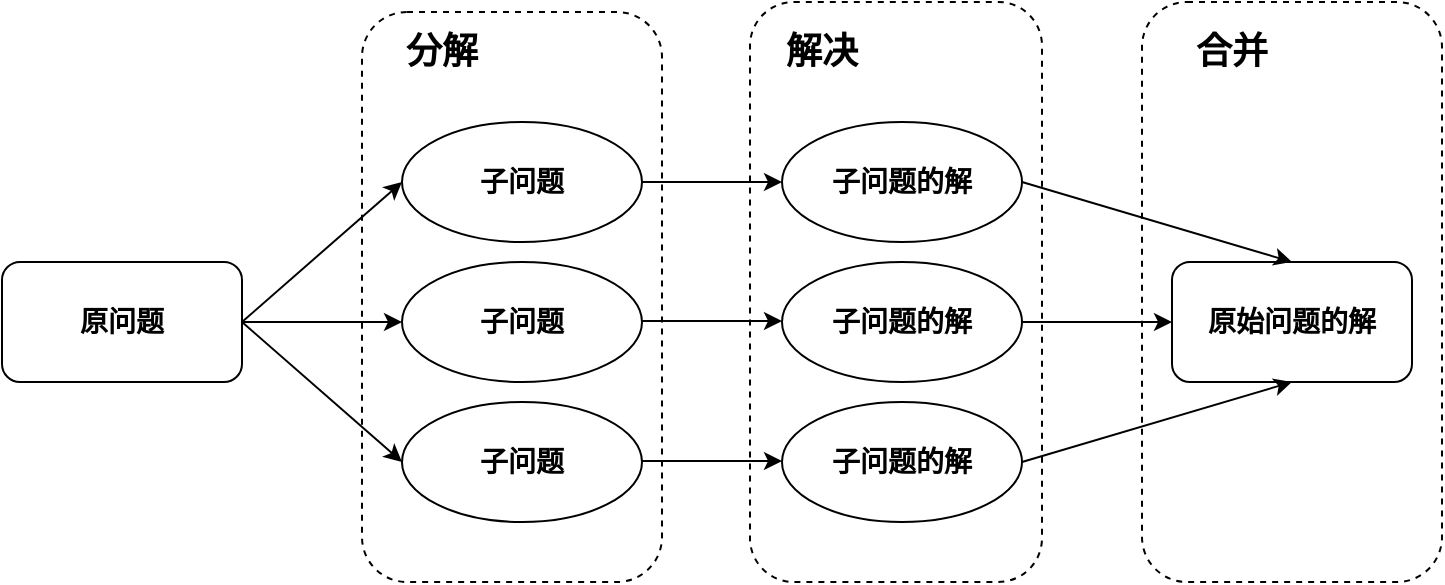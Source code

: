 <mxfile version="22.0.2" type="device">
  <diagram name="第 1 页" id="xFDsXiXumIOpIidJbZHp">
    <mxGraphModel dx="1206" dy="702" grid="1" gridSize="10" guides="1" tooltips="1" connect="1" arrows="1" fold="1" page="1" pageScale="1" pageWidth="827" pageHeight="1169" math="0" shadow="0">
      <root>
        <mxCell id="0" />
        <mxCell id="1" parent="0" />
        <mxCell id="LY040QhM-N8ecS3ze5rU-1" value="&lt;b&gt;&lt;font style=&quot;font-size: 14px;&quot;&gt;原问题&lt;/font&gt;&lt;/b&gt;" style="rounded=1;whiteSpace=wrap;html=1;" vertex="1" parent="1">
          <mxGeometry x="20" y="170" width="120" height="60" as="geometry" />
        </mxCell>
        <mxCell id="LY040QhM-N8ecS3ze5rU-20" value="" style="rounded=1;whiteSpace=wrap;html=1;strokeColor=default;dashed=1;" vertex="1" parent="1">
          <mxGeometry x="200" y="45" width="150" height="285" as="geometry" />
        </mxCell>
        <mxCell id="LY040QhM-N8ecS3ze5rU-21" value="&lt;b&gt;&lt;font style=&quot;font-size: 14px;&quot;&gt;子问题&lt;/font&gt;&lt;/b&gt;" style="ellipse;whiteSpace=wrap;html=1;" vertex="1" parent="1">
          <mxGeometry x="220" y="100" width="120" height="60" as="geometry" />
        </mxCell>
        <mxCell id="LY040QhM-N8ecS3ze5rU-22" value="&lt;font style=&quot;font-size: 14px;&quot;&gt;&lt;b&gt;子问题&lt;/b&gt;&lt;/font&gt;" style="ellipse;whiteSpace=wrap;html=1;" vertex="1" parent="1">
          <mxGeometry x="220" y="170" width="120" height="60" as="geometry" />
        </mxCell>
        <mxCell id="LY040QhM-N8ecS3ze5rU-23" value="&lt;font style=&quot;font-size: 14px;&quot;&gt;&lt;b&gt;子问题&lt;/b&gt;&lt;/font&gt;" style="ellipse;whiteSpace=wrap;html=1;" vertex="1" parent="1">
          <mxGeometry x="220" y="240" width="120" height="60" as="geometry" />
        </mxCell>
        <mxCell id="LY040QhM-N8ecS3ze5rU-24" value="" style="endArrow=classic;html=1;rounded=0;exitX=1;exitY=0.5;exitDx=0;exitDy=0;" edge="1" parent="1">
          <mxGeometry width="50" height="50" relative="1" as="geometry">
            <mxPoint x="140" y="200" as="sourcePoint" />
            <mxPoint x="220" y="130" as="targetPoint" />
          </mxGeometry>
        </mxCell>
        <mxCell id="LY040QhM-N8ecS3ze5rU-25" value="" style="endArrow=classic;html=1;rounded=0;exitX=1;exitY=0.5;exitDx=0;exitDy=0;" edge="1" parent="1">
          <mxGeometry width="50" height="50" relative="1" as="geometry">
            <mxPoint x="140" y="200" as="sourcePoint" />
            <mxPoint x="220" y="200" as="targetPoint" />
          </mxGeometry>
        </mxCell>
        <mxCell id="LY040QhM-N8ecS3ze5rU-26" value="" style="endArrow=classic;html=1;rounded=0;exitX=1;exitY=0.5;exitDx=0;exitDy=0;" edge="1" parent="1">
          <mxGeometry width="50" height="50" relative="1" as="geometry">
            <mxPoint x="140" y="200" as="sourcePoint" />
            <mxPoint x="220" y="270" as="targetPoint" />
          </mxGeometry>
        </mxCell>
        <mxCell id="LY040QhM-N8ecS3ze5rU-27" value="&lt;b&gt;&lt;font style=&quot;font-size: 18px;&quot;&gt;分解&lt;/font&gt;&lt;/b&gt;" style="text;html=1;strokeColor=none;fillColor=none;align=center;verticalAlign=middle;whiteSpace=wrap;rounded=0;" vertex="1" parent="1">
          <mxGeometry x="210" y="50" width="60" height="30" as="geometry" />
        </mxCell>
        <mxCell id="LY040QhM-N8ecS3ze5rU-28" value="" style="rounded=1;whiteSpace=wrap;html=1;dashed=1;" vertex="1" parent="1">
          <mxGeometry x="394" y="40" width="146" height="290" as="geometry" />
        </mxCell>
        <mxCell id="LY040QhM-N8ecS3ze5rU-29" value="" style="endArrow=classic;html=1;rounded=0;exitX=1;exitY=0.5;exitDx=0;exitDy=0;" edge="1" parent="1">
          <mxGeometry width="50" height="50" relative="1" as="geometry">
            <mxPoint x="340" y="130" as="sourcePoint" />
            <mxPoint x="410" y="130" as="targetPoint" />
          </mxGeometry>
        </mxCell>
        <mxCell id="LY040QhM-N8ecS3ze5rU-30" value="" style="endArrow=classic;html=1;rounded=0;exitX=1;exitY=0.5;exitDx=0;exitDy=0;" edge="1" parent="1">
          <mxGeometry width="50" height="50" relative="1" as="geometry">
            <mxPoint x="340" y="199.5" as="sourcePoint" />
            <mxPoint x="410" y="199.5" as="targetPoint" />
          </mxGeometry>
        </mxCell>
        <mxCell id="LY040QhM-N8ecS3ze5rU-31" value="" style="endArrow=classic;html=1;rounded=0;exitX=1;exitY=0.5;exitDx=0;exitDy=0;" edge="1" parent="1">
          <mxGeometry width="50" height="50" relative="1" as="geometry">
            <mxPoint x="340" y="269.5" as="sourcePoint" />
            <mxPoint x="410" y="269.5" as="targetPoint" />
          </mxGeometry>
        </mxCell>
        <mxCell id="LY040QhM-N8ecS3ze5rU-32" value="&lt;font style=&quot;font-size: 14px;&quot;&gt;&lt;b&gt;子问题的解&lt;/b&gt;&lt;/font&gt;" style="ellipse;whiteSpace=wrap;html=1;" vertex="1" parent="1">
          <mxGeometry x="410" y="100" width="120" height="60" as="geometry" />
        </mxCell>
        <mxCell id="LY040QhM-N8ecS3ze5rU-33" value="&lt;font style=&quot;font-size: 14px;&quot;&gt;&lt;b&gt;子问题的解&lt;/b&gt;&lt;/font&gt;" style="ellipse;whiteSpace=wrap;html=1;" vertex="1" parent="1">
          <mxGeometry x="410" y="170" width="120" height="60" as="geometry" />
        </mxCell>
        <mxCell id="LY040QhM-N8ecS3ze5rU-34" value="&lt;font style=&quot;font-size: 14px;&quot;&gt;&lt;b&gt;子问题的解&lt;/b&gt;&lt;/font&gt;" style="ellipse;whiteSpace=wrap;html=1;" vertex="1" parent="1">
          <mxGeometry x="410" y="240" width="120" height="60" as="geometry" />
        </mxCell>
        <mxCell id="LY040QhM-N8ecS3ze5rU-38" value="&lt;b&gt;&lt;font style=&quot;font-size: 18px;&quot;&gt;解决&lt;/font&gt;&lt;/b&gt;" style="text;html=1;strokeColor=none;fillColor=none;align=center;verticalAlign=middle;whiteSpace=wrap;rounded=0;" vertex="1" parent="1">
          <mxGeometry x="400" y="50" width="60" height="30" as="geometry" />
        </mxCell>
        <mxCell id="LY040QhM-N8ecS3ze5rU-39" value="" style="rounded=1;whiteSpace=wrap;html=1;dashed=1;" vertex="1" parent="1">
          <mxGeometry x="590" y="40" width="150" height="290" as="geometry" />
        </mxCell>
        <mxCell id="LY040QhM-N8ecS3ze5rU-40" value="&lt;font style=&quot;font-size: 14px;&quot;&gt;&lt;b&gt;原始问题的解&lt;/b&gt;&lt;/font&gt;" style="rounded=1;whiteSpace=wrap;html=1;" vertex="1" parent="1">
          <mxGeometry x="605" y="170" width="120" height="60" as="geometry" />
        </mxCell>
        <mxCell id="LY040QhM-N8ecS3ze5rU-41" value="" style="endArrow=classic;html=1;rounded=0;exitX=1;exitY=0.5;exitDx=0;exitDy=0;entryX=0.5;entryY=0;entryDx=0;entryDy=0;" edge="1" parent="1" target="LY040QhM-N8ecS3ze5rU-40">
          <mxGeometry width="50" height="50" relative="1" as="geometry">
            <mxPoint x="530" y="130" as="sourcePoint" />
            <mxPoint x="670" y="170" as="targetPoint" />
          </mxGeometry>
        </mxCell>
        <mxCell id="LY040QhM-N8ecS3ze5rU-42" value="" style="endArrow=classic;html=1;rounded=0;exitX=1;exitY=0.5;exitDx=0;exitDy=0;entryX=0;entryY=0.5;entryDx=0;entryDy=0;" edge="1" parent="1" target="LY040QhM-N8ecS3ze5rU-40">
          <mxGeometry width="50" height="50" relative="1" as="geometry">
            <mxPoint x="530" y="200" as="sourcePoint" />
            <mxPoint x="590" y="200" as="targetPoint" />
          </mxGeometry>
        </mxCell>
        <mxCell id="LY040QhM-N8ecS3ze5rU-43" value="" style="endArrow=classic;html=1;rounded=0;exitX=1;exitY=0.5;exitDx=0;exitDy=0;entryX=0.5;entryY=1;entryDx=0;entryDy=0;" edge="1" parent="1" target="LY040QhM-N8ecS3ze5rU-40">
          <mxGeometry width="50" height="50" relative="1" as="geometry">
            <mxPoint x="530" y="270" as="sourcePoint" />
            <mxPoint x="670" y="230" as="targetPoint" />
          </mxGeometry>
        </mxCell>
        <mxCell id="LY040QhM-N8ecS3ze5rU-44" value="&lt;b&gt;&lt;font style=&quot;font-size: 18px;&quot;&gt;合并&lt;/font&gt;&lt;/b&gt;" style="text;html=1;strokeColor=none;fillColor=none;align=center;verticalAlign=middle;whiteSpace=wrap;rounded=0;" vertex="1" parent="1">
          <mxGeometry x="605" y="50" width="60" height="30" as="geometry" />
        </mxCell>
      </root>
    </mxGraphModel>
  </diagram>
</mxfile>
